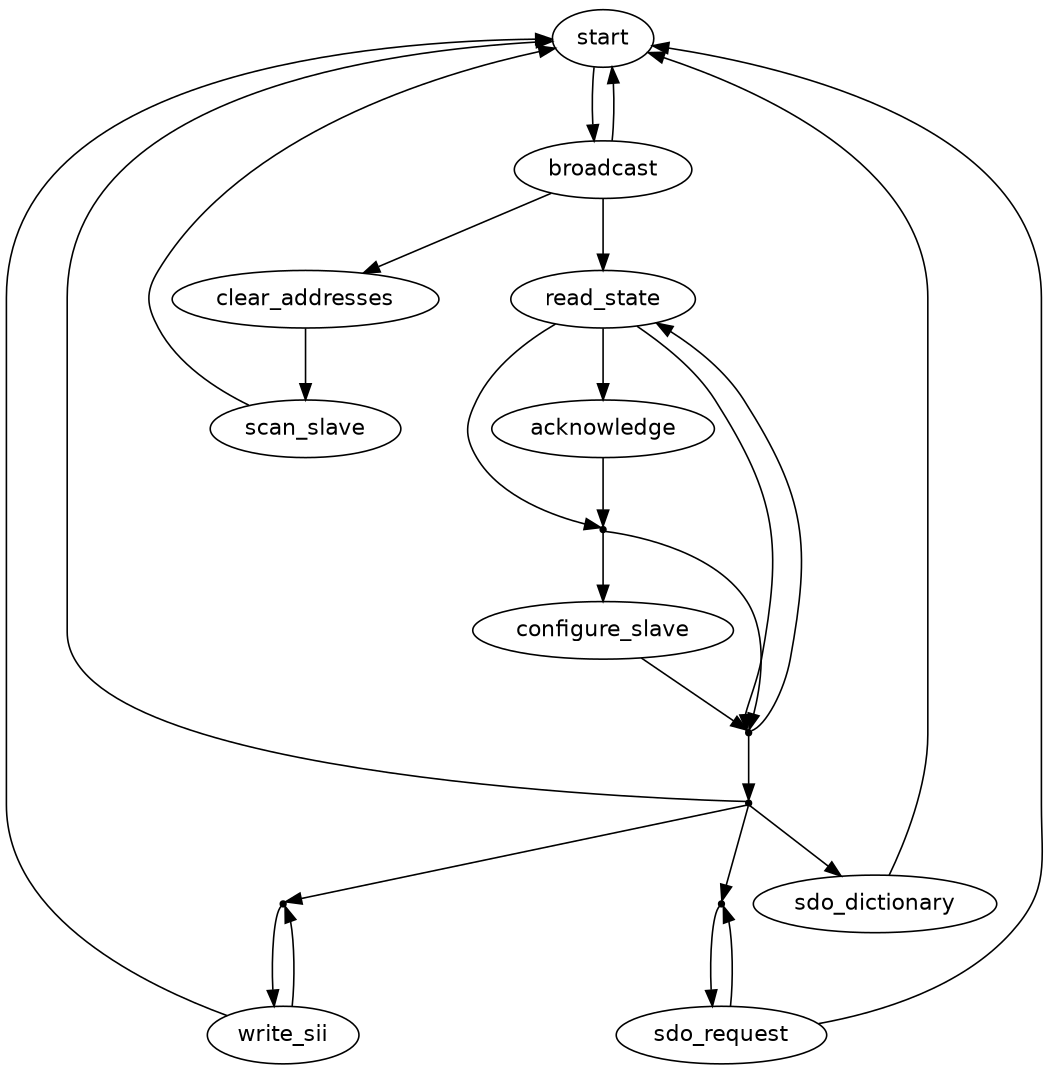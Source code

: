 
/* $Id$ */

digraph master {
    size="7,9"
    center=1
	ratio=fill

    start [fontname="Helvetica"]
    start -> broadcast [weight=10]

    broadcast [fontname="Helvetica"]
    broadcast -> start
    broadcast -> clear_addresses
    broadcast -> read_state [weight=10]

    action_process_sii [shape=point,label=""]
    action_process_sii -> write_sii

    action_process_sdo [shape=point,label=""]
    action_process_sdo -> sdo_request

    action_idle [shape=point,label=""]
    action_idle -> action_process_sdo
    action_idle -> sdo_dictionary
    action_idle -> action_process_sii
    action_idle -> start

    action_next_slave_state [shape=point,label=""]
    action_next_slave_state -> read_state
    action_next_slave_state -> action_idle [weight=10]
    
    action_configure [shape=point,label=""]
    action_configure -> configure_slave [weight=10]
    action_configure -> action_next_slave_state

    read_state [fontname="Helvetica"]
    read_state -> acknowledge [weight=10]
    read_state -> action_configure
    read_state -> action_next_slave_state

    acknowledge [fontname="Helvetica"]
    acknowledge -> action_configure [weight=10]

    clear_addresses [fontname="Helvetica"]
    clear_addresses -> scan_slave [weight=10]

    scan_slave [fontname="Helvetica"]
    scan_slave -> start

    configure_slave [fontname="Helvetica"]
    configure_slave -> action_next_slave_state

    write_sii [fontname="Helvetica"]
    write_sii -> action_process_sii
    write_sii -> start

    sdo_dictionary [fontname="Helvetica"]
    sdo_dictionary -> start

    sdo_request [fontname="Helvetica"]
    sdo_request -> action_process_sdo
    sdo_request -> start
}
